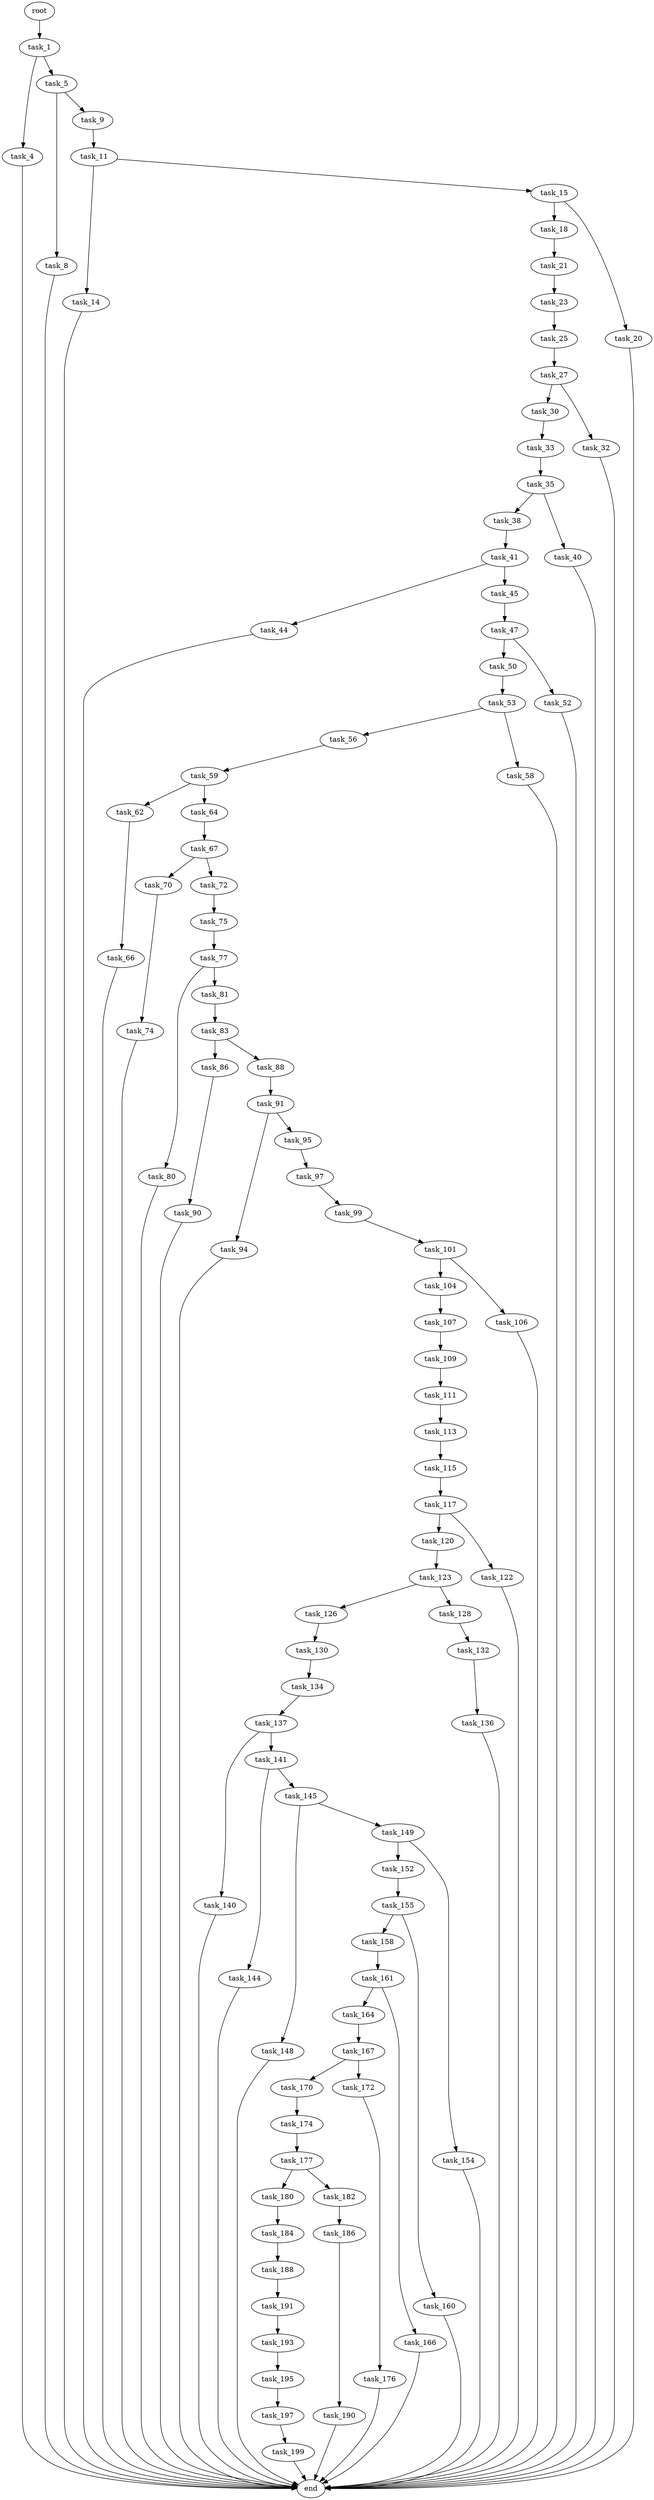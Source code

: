 digraph G {
  root [size="0.000000"];
  task_1 [size="368293445632.000000"];
  task_4 [size="545714166430.000000"];
  task_5 [size="1401886323448.000000"];
  end [size="0.000000"];
  task_8 [size="171629476308.000000"];
  task_9 [size="231928233984.000000"];
  task_11 [size="206033658708.000000"];
  task_14 [size="231928233984.000000"];
  task_15 [size="604176108.000000"];
  task_18 [size="711691618699.000000"];
  task_20 [size="4192042029.000000"];
  task_21 [size="134217728000.000000"];
  task_23 [size="134217728000.000000"];
  task_25 [size="717704336908.000000"];
  task_27 [size="1863747816.000000"];
  task_30 [size="8589934592.000000"];
  task_32 [size="782757789696.000000"];
  task_33 [size="1827982683.000000"];
  task_35 [size="28991029248.000000"];
  task_38 [size="471772027152.000000"];
  task_40 [size="2860345767.000000"];
  task_41 [size="582495391263.000000"];
  task_44 [size="10650813634.000000"];
  task_45 [size="861792532304.000000"];
  task_47 [size="11541312290.000000"];
  task_50 [size="488217441409.000000"];
  task_52 [size="231928233984.000000"];
  task_53 [size="231928233984.000000"];
  task_56 [size="7674616618.000000"];
  task_58 [size="7743007985.000000"];
  task_59 [size="68719476736.000000"];
  task_62 [size="28991029248.000000"];
  task_64 [size="79146846414.000000"];
  task_66 [size="134217728000.000000"];
  task_67 [size="1073741824000.000000"];
  task_70 [size="8589934592.000000"];
  task_72 [size="134217728000.000000"];
  task_74 [size="11857882785.000000"];
  task_75 [size="549755813888.000000"];
  task_77 [size="110130247603.000000"];
  task_80 [size="38353337727.000000"];
  task_81 [size="7841317622.000000"];
  task_83 [size="831551645259.000000"];
  task_86 [size="7594245890.000000"];
  task_88 [size="40088929125.000000"];
  task_90 [size="782757789696.000000"];
  task_91 [size="18540315112.000000"];
  task_94 [size="14467388421.000000"];
  task_95 [size="782757789696.000000"];
  task_97 [size="1073741824000.000000"];
  task_99 [size="1969738418.000000"];
  task_101 [size="318989776786.000000"];
  task_104 [size="165847640972.000000"];
  task_106 [size="872876756.000000"];
  task_107 [size="43175885376.000000"];
  task_109 [size="549755813888.000000"];
  task_111 [size="4593784437.000000"];
  task_113 [size="829503541152.000000"];
  task_115 [size="207196390232.000000"];
  task_117 [size="403269927.000000"];
  task_120 [size="112833799956.000000"];
  task_122 [size="333127649640.000000"];
  task_123 [size="231928233984.000000"];
  task_126 [size="782757789696.000000"];
  task_128 [size="134217728000.000000"];
  task_130 [size="18628047778.000000"];
  task_132 [size="2748394902.000000"];
  task_134 [size="5560046520.000000"];
  task_136 [size="1959111134.000000"];
  task_137 [size="48901027549.000000"];
  task_140 [size="1073741824000.000000"];
  task_141 [size="231606541705.000000"];
  task_144 [size="5126370548.000000"];
  task_145 [size="118739909733.000000"];
  task_148 [size="13098532804.000000"];
  task_149 [size="86586102017.000000"];
  task_152 [size="4763103491.000000"];
  task_154 [size="9622297089.000000"];
  task_155 [size="134217728000.000000"];
  task_158 [size="101169389622.000000"];
  task_160 [size="23753985713.000000"];
  task_161 [size="27663648472.000000"];
  task_164 [size="231928233984.000000"];
  task_166 [size="368293445632.000000"];
  task_167 [size="68719476736.000000"];
  task_170 [size="28991029248.000000"];
  task_172 [size="5996320869.000000"];
  task_174 [size="624375079766.000000"];
  task_176 [size="171059318492.000000"];
  task_177 [size="549755813888.000000"];
  task_180 [size="3104010203.000000"];
  task_182 [size="782757789696.000000"];
  task_184 [size="40283107728.000000"];
  task_186 [size="1219531699.000000"];
  task_188 [size="33610720074.000000"];
  task_190 [size="571831055237.000000"];
  task_191 [size="6027587822.000000"];
  task_193 [size="1280513858058.000000"];
  task_195 [size="10472673064.000000"];
  task_197 [size="102692038704.000000"];
  task_199 [size="549755813888.000000"];

  root -> task_1 [size="1.000000"];
  task_1 -> task_4 [size="411041792.000000"];
  task_1 -> task_5 [size="411041792.000000"];
  task_4 -> end [size="1.000000"];
  task_5 -> task_8 [size="838860800.000000"];
  task_5 -> task_9 [size="838860800.000000"];
  task_8 -> end [size="1.000000"];
  task_9 -> task_11 [size="301989888.000000"];
  task_11 -> task_14 [size="134217728.000000"];
  task_11 -> task_15 [size="134217728.000000"];
  task_14 -> end [size="1.000000"];
  task_15 -> task_18 [size="75497472.000000"];
  task_15 -> task_20 [size="75497472.000000"];
  task_18 -> task_21 [size="838860800.000000"];
  task_20 -> end [size="1.000000"];
  task_21 -> task_23 [size="209715200.000000"];
  task_23 -> task_25 [size="209715200.000000"];
  task_25 -> task_27 [size="536870912.000000"];
  task_27 -> task_30 [size="33554432.000000"];
  task_27 -> task_32 [size="33554432.000000"];
  task_30 -> task_33 [size="33554432.000000"];
  task_32 -> end [size="1.000000"];
  task_33 -> task_35 [size="33554432.000000"];
  task_35 -> task_38 [size="75497472.000000"];
  task_35 -> task_40 [size="75497472.000000"];
  task_38 -> task_41 [size="411041792.000000"];
  task_40 -> end [size="1.000000"];
  task_41 -> task_44 [size="838860800.000000"];
  task_41 -> task_45 [size="838860800.000000"];
  task_44 -> end [size="1.000000"];
  task_45 -> task_47 [size="679477248.000000"];
  task_47 -> task_50 [size="536870912.000000"];
  task_47 -> task_52 [size="536870912.000000"];
  task_50 -> task_53 [size="838860800.000000"];
  task_52 -> end [size="1.000000"];
  task_53 -> task_56 [size="301989888.000000"];
  task_53 -> task_58 [size="301989888.000000"];
  task_56 -> task_59 [size="134217728.000000"];
  task_58 -> end [size="1.000000"];
  task_59 -> task_62 [size="134217728.000000"];
  task_59 -> task_64 [size="134217728.000000"];
  task_62 -> task_66 [size="75497472.000000"];
  task_64 -> task_67 [size="75497472.000000"];
  task_66 -> end [size="1.000000"];
  task_67 -> task_70 [size="838860800.000000"];
  task_67 -> task_72 [size="838860800.000000"];
  task_70 -> task_74 [size="33554432.000000"];
  task_72 -> task_75 [size="209715200.000000"];
  task_74 -> end [size="1.000000"];
  task_75 -> task_77 [size="536870912.000000"];
  task_77 -> task_80 [size="75497472.000000"];
  task_77 -> task_81 [size="75497472.000000"];
  task_80 -> end [size="1.000000"];
  task_81 -> task_83 [size="134217728.000000"];
  task_83 -> task_86 [size="838860800.000000"];
  task_83 -> task_88 [size="838860800.000000"];
  task_86 -> task_90 [size="411041792.000000"];
  task_88 -> task_91 [size="75497472.000000"];
  task_90 -> end [size="1.000000"];
  task_91 -> task_94 [size="838860800.000000"];
  task_91 -> task_95 [size="838860800.000000"];
  task_94 -> end [size="1.000000"];
  task_95 -> task_97 [size="679477248.000000"];
  task_97 -> task_99 [size="838860800.000000"];
  task_99 -> task_101 [size="33554432.000000"];
  task_101 -> task_104 [size="411041792.000000"];
  task_101 -> task_106 [size="411041792.000000"];
  task_104 -> task_107 [size="536870912.000000"];
  task_106 -> end [size="1.000000"];
  task_107 -> task_109 [size="75497472.000000"];
  task_109 -> task_111 [size="536870912.000000"];
  task_111 -> task_113 [size="75497472.000000"];
  task_113 -> task_115 [size="536870912.000000"];
  task_115 -> task_117 [size="536870912.000000"];
  task_117 -> task_120 [size="33554432.000000"];
  task_117 -> task_122 [size="33554432.000000"];
  task_120 -> task_123 [size="134217728.000000"];
  task_122 -> end [size="1.000000"];
  task_123 -> task_126 [size="301989888.000000"];
  task_123 -> task_128 [size="301989888.000000"];
  task_126 -> task_130 [size="679477248.000000"];
  task_128 -> task_132 [size="209715200.000000"];
  task_130 -> task_134 [size="411041792.000000"];
  task_132 -> task_136 [size="134217728.000000"];
  task_134 -> task_137 [size="301989888.000000"];
  task_136 -> end [size="1.000000"];
  task_137 -> task_140 [size="75497472.000000"];
  task_137 -> task_141 [size="75497472.000000"];
  task_140 -> end [size="1.000000"];
  task_141 -> task_144 [size="209715200.000000"];
  task_141 -> task_145 [size="209715200.000000"];
  task_144 -> end [size="1.000000"];
  task_145 -> task_148 [size="301989888.000000"];
  task_145 -> task_149 [size="301989888.000000"];
  task_148 -> end [size="1.000000"];
  task_149 -> task_152 [size="75497472.000000"];
  task_149 -> task_154 [size="75497472.000000"];
  task_152 -> task_155 [size="75497472.000000"];
  task_154 -> end [size="1.000000"];
  task_155 -> task_158 [size="209715200.000000"];
  task_155 -> task_160 [size="209715200.000000"];
  task_158 -> task_161 [size="209715200.000000"];
  task_160 -> end [size="1.000000"];
  task_161 -> task_164 [size="679477248.000000"];
  task_161 -> task_166 [size="679477248.000000"];
  task_164 -> task_167 [size="301989888.000000"];
  task_166 -> end [size="1.000000"];
  task_167 -> task_170 [size="134217728.000000"];
  task_167 -> task_172 [size="134217728.000000"];
  task_170 -> task_174 [size="75497472.000000"];
  task_172 -> task_176 [size="411041792.000000"];
  task_174 -> task_177 [size="411041792.000000"];
  task_176 -> end [size="1.000000"];
  task_177 -> task_180 [size="536870912.000000"];
  task_177 -> task_182 [size="536870912.000000"];
  task_180 -> task_184 [size="75497472.000000"];
  task_182 -> task_186 [size="679477248.000000"];
  task_184 -> task_188 [size="134217728.000000"];
  task_186 -> task_190 [size="75497472.000000"];
  task_188 -> task_191 [size="679477248.000000"];
  task_190 -> end [size="1.000000"];
  task_191 -> task_193 [size="679477248.000000"];
  task_193 -> task_195 [size="838860800.000000"];
  task_195 -> task_197 [size="301989888.000000"];
  task_197 -> task_199 [size="134217728.000000"];
  task_199 -> end [size="1.000000"];
}
